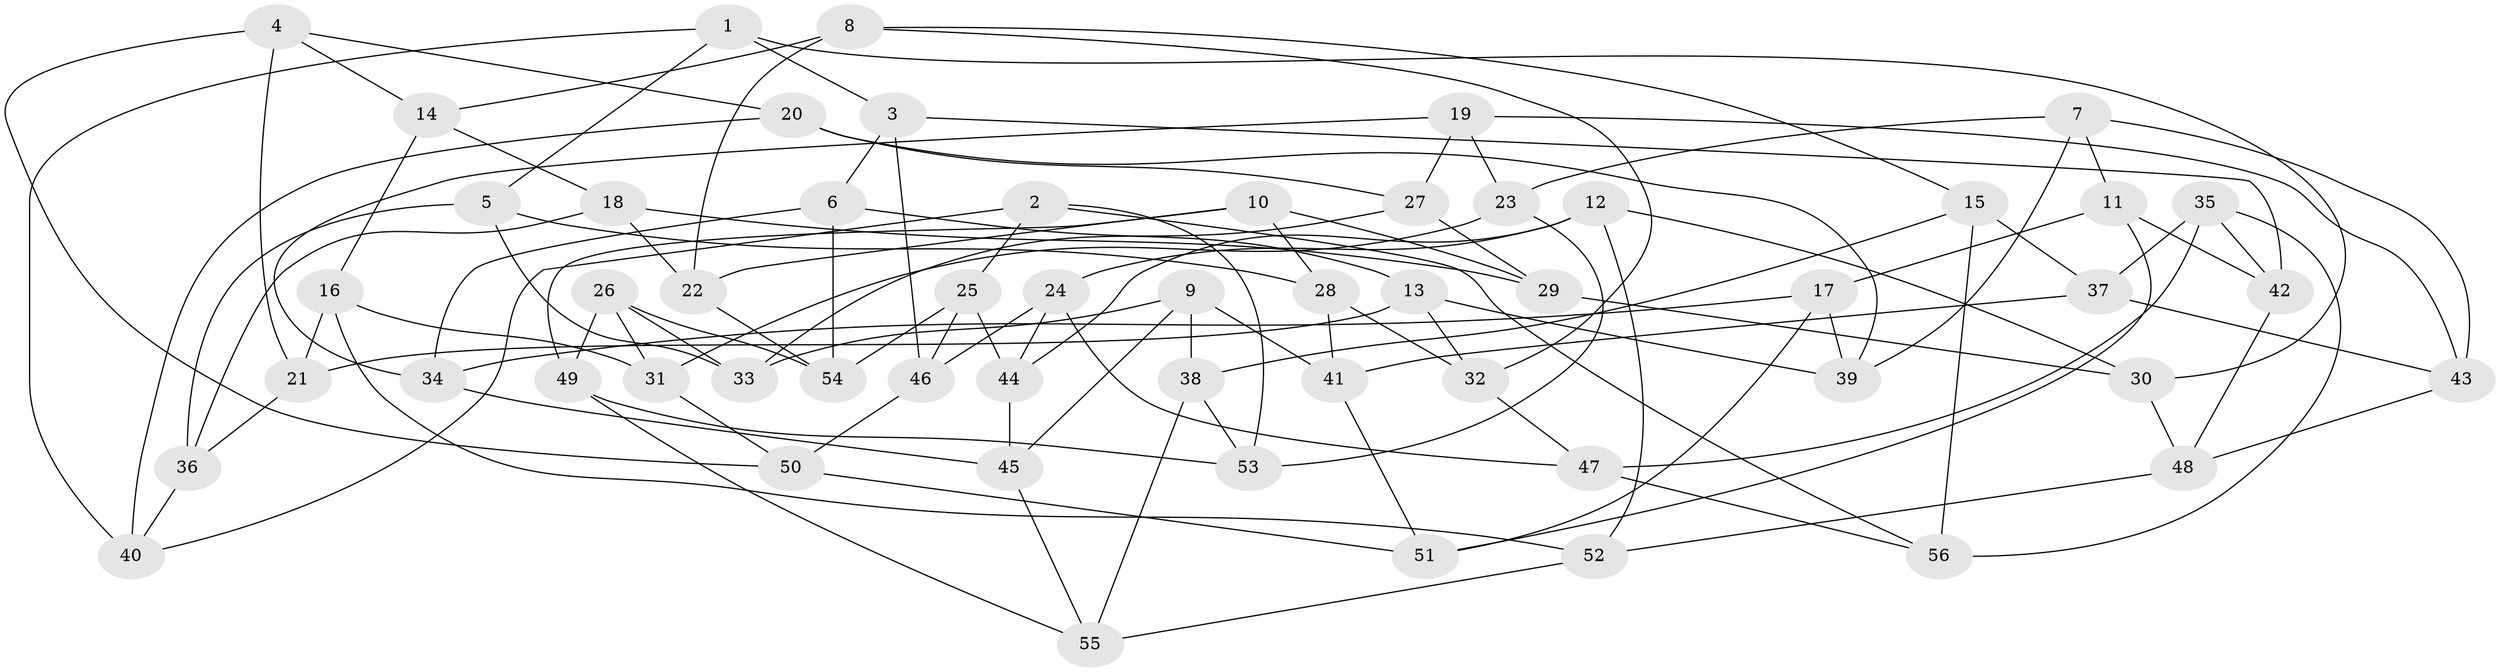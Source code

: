 // Generated by graph-tools (version 1.1) at 2025/37/03/09/25 02:37:49]
// undirected, 56 vertices, 112 edges
graph export_dot {
graph [start="1"]
  node [color=gray90,style=filled];
  1;
  2;
  3;
  4;
  5;
  6;
  7;
  8;
  9;
  10;
  11;
  12;
  13;
  14;
  15;
  16;
  17;
  18;
  19;
  20;
  21;
  22;
  23;
  24;
  25;
  26;
  27;
  28;
  29;
  30;
  31;
  32;
  33;
  34;
  35;
  36;
  37;
  38;
  39;
  40;
  41;
  42;
  43;
  44;
  45;
  46;
  47;
  48;
  49;
  50;
  51;
  52;
  53;
  54;
  55;
  56;
  1 -- 30;
  1 -- 40;
  1 -- 3;
  1 -- 5;
  2 -- 25;
  2 -- 56;
  2 -- 40;
  2 -- 53;
  3 -- 46;
  3 -- 42;
  3 -- 6;
  4 -- 20;
  4 -- 50;
  4 -- 14;
  4 -- 21;
  5 -- 28;
  5 -- 36;
  5 -- 33;
  6 -- 34;
  6 -- 13;
  6 -- 54;
  7 -- 11;
  7 -- 43;
  7 -- 39;
  7 -- 23;
  8 -- 14;
  8 -- 15;
  8 -- 22;
  8 -- 32;
  9 -- 38;
  9 -- 41;
  9 -- 33;
  9 -- 45;
  10 -- 29;
  10 -- 49;
  10 -- 22;
  10 -- 28;
  11 -- 42;
  11 -- 51;
  11 -- 17;
  12 -- 52;
  12 -- 30;
  12 -- 44;
  12 -- 24;
  13 -- 32;
  13 -- 21;
  13 -- 39;
  14 -- 16;
  14 -- 18;
  15 -- 38;
  15 -- 37;
  15 -- 56;
  16 -- 31;
  16 -- 52;
  16 -- 21;
  17 -- 39;
  17 -- 34;
  17 -- 51;
  18 -- 22;
  18 -- 36;
  18 -- 29;
  19 -- 23;
  19 -- 43;
  19 -- 27;
  19 -- 34;
  20 -- 27;
  20 -- 40;
  20 -- 39;
  21 -- 36;
  22 -- 54;
  23 -- 31;
  23 -- 53;
  24 -- 44;
  24 -- 47;
  24 -- 46;
  25 -- 46;
  25 -- 44;
  25 -- 54;
  26 -- 49;
  26 -- 31;
  26 -- 54;
  26 -- 33;
  27 -- 33;
  27 -- 29;
  28 -- 32;
  28 -- 41;
  29 -- 30;
  30 -- 48;
  31 -- 50;
  32 -- 47;
  34 -- 45;
  35 -- 47;
  35 -- 37;
  35 -- 56;
  35 -- 42;
  36 -- 40;
  37 -- 41;
  37 -- 43;
  38 -- 55;
  38 -- 53;
  41 -- 51;
  42 -- 48;
  43 -- 48;
  44 -- 45;
  45 -- 55;
  46 -- 50;
  47 -- 56;
  48 -- 52;
  49 -- 55;
  49 -- 53;
  50 -- 51;
  52 -- 55;
}
